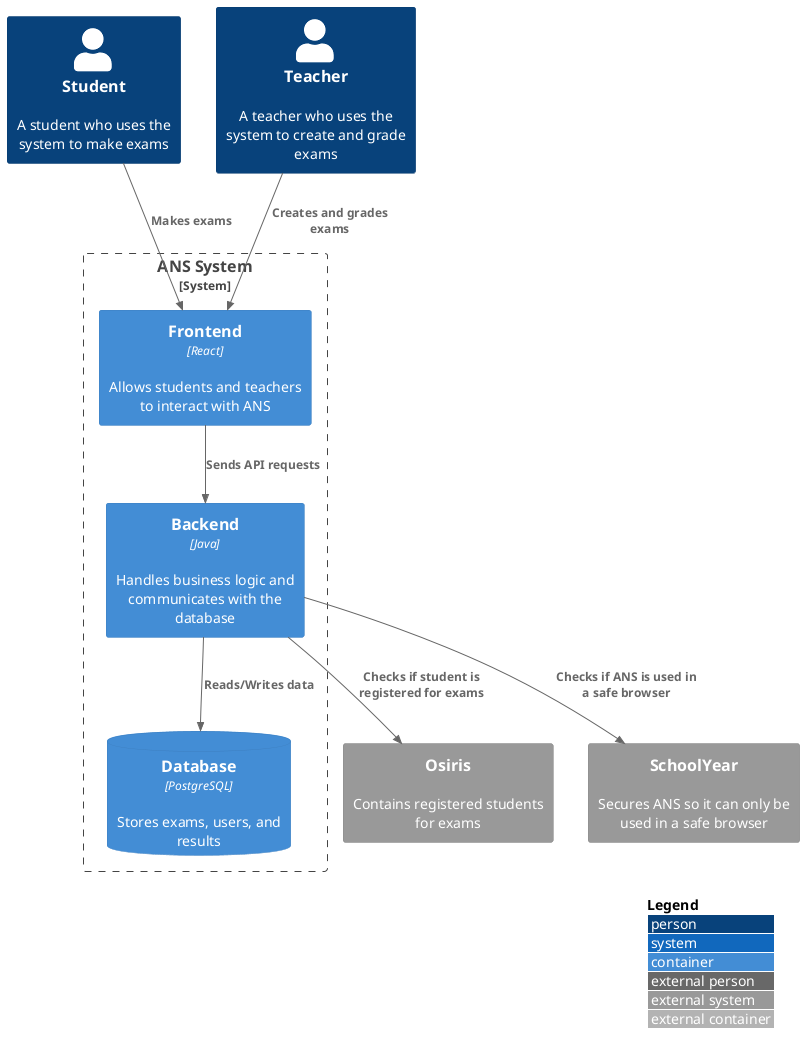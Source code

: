 @startuml
!include <C4/C4>
!include <C4/C4_Context>
!include <C4/C4_Container>

LAYOUT_WITH_LEGEND()

Person(student, "Student", "A student who uses the system to make exams")
Person(teacher, "Teacher", "A teacher who uses the system to create and grade exams")

System_Boundary(ans, "ANS System") {
    Container(webapp, "Frontend", "React", "Allows students and teachers to interact with ANS")
    Container(api, "Backend", "Java", "Handles business logic and communicates with the database")
    ContainerDb(database, "Database", "PostgreSQL", "Stores exams, users, and results")
}

System_Ext(osiris, "Osiris", "Contains registered students for exams")
System_Ext(schoolyear, "SchoolYear", "Secures ANS so it can only be used in a safe browser")

Rel(student, webapp, "Makes exams")
Rel(teacher, webapp, "Creates and grades exams")
Rel(webapp, api, "Sends API requests")
Rel(api, database, "Reads/Writes data")
Rel(api, osiris, "Checks if student is registered for exams")
Rel(api, schoolyear, "Checks if ANS is used in a safe browser")

@enduml
